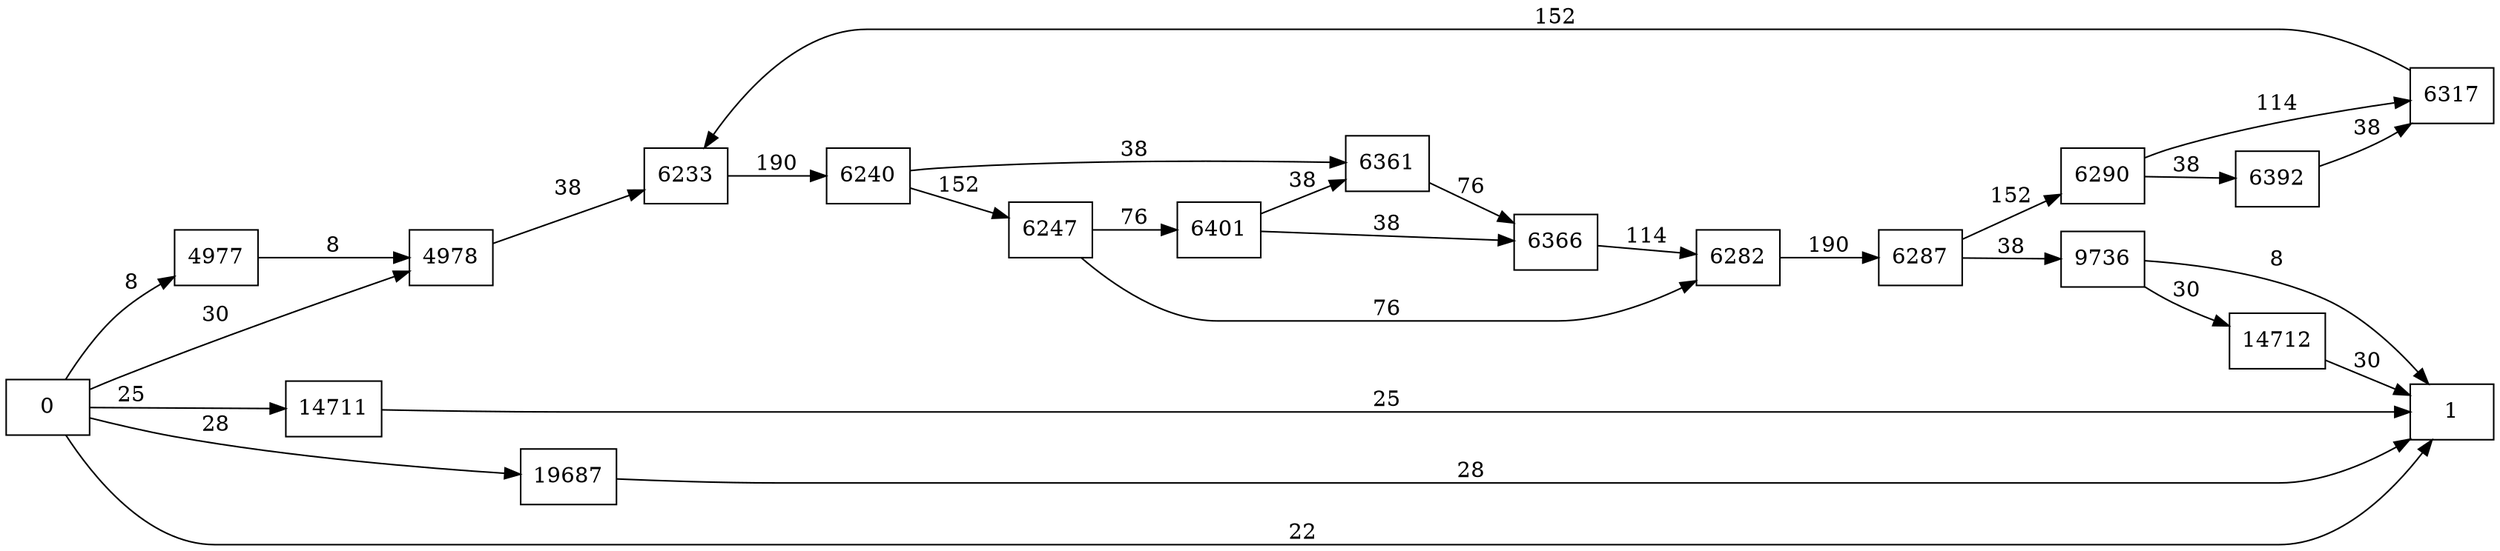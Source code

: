 digraph {
	graph [rankdir=LR]
	node [shape=rectangle]
	4977 -> 4978 [label=8]
	4978 -> 6233 [label=38]
	6233 -> 6240 [label=190]
	6240 -> 6247 [label=152]
	6240 -> 6361 [label=38]
	6247 -> 6282 [label=76]
	6247 -> 6401 [label=76]
	6282 -> 6287 [label=190]
	6287 -> 6290 [label=152]
	6287 -> 9736 [label=38]
	6290 -> 6317 [label=114]
	6290 -> 6392 [label=38]
	6317 -> 6233 [label=152]
	6361 -> 6366 [label=76]
	6366 -> 6282 [label=114]
	6392 -> 6317 [label=38]
	6401 -> 6366 [label=38]
	6401 -> 6361 [label=38]
	9736 -> 14712 [label=30]
	9736 -> 1 [label=8]
	14711 -> 1 [label=25]
	14712 -> 1 [label=30]
	19687 -> 1 [label=28]
	0 -> 4977 [label=8]
	0 -> 4978 [label=30]
	0 -> 1 [label=22]
	0 -> 14711 [label=25]
	0 -> 19687 [label=28]
}
